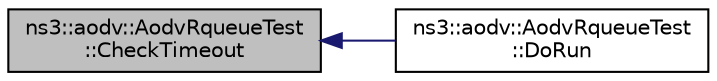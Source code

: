 digraph "ns3::aodv::AodvRqueueTest::CheckTimeout"
{
  edge [fontname="Helvetica",fontsize="10",labelfontname="Helvetica",labelfontsize="10"];
  node [fontname="Helvetica",fontsize="10",shape=record];
  rankdir="LR";
  Node1 [label="ns3::aodv::AodvRqueueTest\l::CheckTimeout",height=0.2,width=0.4,color="black", fillcolor="grey75", style="filled", fontcolor="black"];
  Node1 -> Node2 [dir="back",color="midnightblue",fontsize="10",style="solid"];
  Node2 [label="ns3::aodv::AodvRqueueTest\l::DoRun",height=0.2,width=0.4,color="black", fillcolor="white", style="filled",URL="$d3/d00/structns3_1_1aodv_1_1AodvRqueueTest.html#a7ec6b59547d19f9c08f2dcff06eecae3",tooltip="Implementation to actually run this TestCase. "];
}
